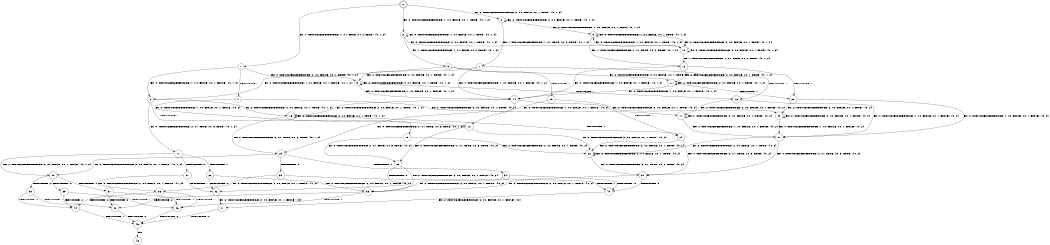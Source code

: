 digraph BCG {
size = "7, 10.5";
center = TRUE;
node [shape = circle];
0 [peripheries = 2];
0 -> 1 [label = "EX !1 !ATOMIC_EXCH_BRANCH (1, +1, TRUE, +0, 2, TRUE) !{0, 1, 2}"];
0 -> 2 [label = "EX !2 !ATOMIC_EXCH_BRANCH (2, +0, FALSE, +0, 1, TRUE) !{0, 1, 2}"];
0 -> 3 [label = "EX !0 !ATOMIC_EXCH_BRANCH (1, +0, FALSE, +0, 1, TRUE) !{0, 1, 2}"];
1 -> 4 [label = "TERMINATE !1"];
1 -> 5 [label = "EX !2 !ATOMIC_EXCH_BRANCH (2, +0, FALSE, +0, 1, TRUE) !{0, 1, 2}"];
1 -> 6 [label = "EX !0 !ATOMIC_EXCH_BRANCH (1, +0, FALSE, +0, 1, FALSE) !{0, 1, 2}"];
2 -> 7 [label = "EX !1 !ATOMIC_EXCH_BRANCH (1, +1, TRUE, +0, 2, TRUE) !{0, 1, 2}"];
2 -> 8 [label = "EX !0 !ATOMIC_EXCH_BRANCH (1, +0, FALSE, +0, 1, TRUE) !{0, 1, 2}"];
2 -> 2 [label = "EX !2 !ATOMIC_EXCH_BRANCH (2, +0, FALSE, +0, 1, TRUE) !{0, 1, 2}"];
3 -> 9 [label = "EX !1 !ATOMIC_EXCH_BRANCH (1, +1, TRUE, +0, 2, TRUE) !{0, 1, 2}"];
3 -> 10 [label = "EX !2 !ATOMIC_EXCH_BRANCH (2, +0, FALSE, +0, 1, TRUE) !{0, 1, 2}"];
3 -> 3 [label = "EX !0 !ATOMIC_EXCH_BRANCH (1, +0, FALSE, +0, 1, TRUE) !{0, 1, 2}"];
4 -> 11 [label = "EX !2 !ATOMIC_EXCH_BRANCH (2, +0, FALSE, +0, 1, TRUE) !{0, 2}"];
4 -> 12 [label = "EX !0 !ATOMIC_EXCH_BRANCH (1, +0, FALSE, +0, 1, FALSE) !{0, 2}"];
5 -> 13 [label = "TERMINATE !1"];
5 -> 14 [label = "EX !0 !ATOMIC_EXCH_BRANCH (1, +0, FALSE, +0, 1, FALSE) !{0, 1, 2}"];
5 -> 5 [label = "EX !2 !ATOMIC_EXCH_BRANCH (2, +0, FALSE, +0, 1, TRUE) !{0, 1, 2}"];
6 -> 15 [label = "TERMINATE !1"];
6 -> 16 [label = "EX !2 !ATOMIC_EXCH_BRANCH (2, +0, FALSE, +0, 1, TRUE) !{0, 1, 2}"];
6 -> 17 [label = "EX !0 !ATOMIC_EXCH_BRANCH (2, +1, TRUE, +0, 3, TRUE) !{0, 1, 2}"];
7 -> 13 [label = "TERMINATE !1"];
7 -> 14 [label = "EX !0 !ATOMIC_EXCH_BRANCH (1, +0, FALSE, +0, 1, FALSE) !{0, 1, 2}"];
7 -> 5 [label = "EX !2 !ATOMIC_EXCH_BRANCH (2, +0, FALSE, +0, 1, TRUE) !{0, 1, 2}"];
8 -> 18 [label = "EX !1 !ATOMIC_EXCH_BRANCH (1, +1, TRUE, +0, 2, TRUE) !{0, 1, 2}"];
8 -> 10 [label = "EX !2 !ATOMIC_EXCH_BRANCH (2, +0, FALSE, +0, 1, TRUE) !{0, 1, 2}"];
8 -> 8 [label = "EX !0 !ATOMIC_EXCH_BRANCH (1, +0, FALSE, +0, 1, TRUE) !{0, 1, 2}"];
9 -> 19 [label = "TERMINATE !1"];
9 -> 20 [label = "EX !2 !ATOMIC_EXCH_BRANCH (2, +0, FALSE, +0, 1, TRUE) !{0, 1, 2}"];
9 -> 6 [label = "EX !0 !ATOMIC_EXCH_BRANCH (1, +0, FALSE, +0, 1, FALSE) !{0, 1, 2}"];
10 -> 18 [label = "EX !1 !ATOMIC_EXCH_BRANCH (1, +1, TRUE, +0, 2, TRUE) !{0, 1, 2}"];
10 -> 10 [label = "EX !2 !ATOMIC_EXCH_BRANCH (2, +0, FALSE, +0, 1, TRUE) !{0, 1, 2}"];
10 -> 8 [label = "EX !0 !ATOMIC_EXCH_BRANCH (1, +0, FALSE, +0, 1, TRUE) !{0, 1, 2}"];
11 -> 21 [label = "EX !0 !ATOMIC_EXCH_BRANCH (1, +0, FALSE, +0, 1, FALSE) !{0, 2}"];
11 -> 11 [label = "EX !2 !ATOMIC_EXCH_BRANCH (2, +0, FALSE, +0, 1, TRUE) !{0, 2}"];
12 -> 22 [label = "EX !2 !ATOMIC_EXCH_BRANCH (2, +0, FALSE, +0, 1, TRUE) !{0, 2}"];
12 -> 23 [label = "EX !0 !ATOMIC_EXCH_BRANCH (2, +1, TRUE, +0, 3, TRUE) !{0, 2}"];
13 -> 21 [label = "EX !0 !ATOMIC_EXCH_BRANCH (1, +0, FALSE, +0, 1, FALSE) !{0, 2}"];
13 -> 11 [label = "EX !2 !ATOMIC_EXCH_BRANCH (2, +0, FALSE, +0, 1, TRUE) !{0, 2}"];
14 -> 24 [label = "TERMINATE !1"];
14 -> 16 [label = "EX !2 !ATOMIC_EXCH_BRANCH (2, +0, FALSE, +0, 1, TRUE) !{0, 1, 2}"];
14 -> 25 [label = "EX !0 !ATOMIC_EXCH_BRANCH (2, +1, TRUE, +0, 3, TRUE) !{0, 1, 2}"];
15 -> 22 [label = "EX !2 !ATOMIC_EXCH_BRANCH (2, +0, FALSE, +0, 1, TRUE) !{0, 2}"];
15 -> 23 [label = "EX !0 !ATOMIC_EXCH_BRANCH (2, +1, TRUE, +0, 3, TRUE) !{0, 2}"];
16 -> 24 [label = "TERMINATE !1"];
16 -> 16 [label = "EX !2 !ATOMIC_EXCH_BRANCH (2, +0, FALSE, +0, 1, TRUE) !{0, 1, 2}"];
16 -> 25 [label = "EX !0 !ATOMIC_EXCH_BRANCH (2, +1, TRUE, +0, 3, TRUE) !{0, 1, 2}"];
17 -> 26 [label = "TERMINATE !1"];
17 -> 27 [label = "TERMINATE !0"];
17 -> 28 [label = "EX !2 !ATOMIC_EXCH_BRANCH (2, +0, FALSE, +0, 1, FALSE) !{0, 1, 2}"];
18 -> 29 [label = "TERMINATE !1"];
18 -> 20 [label = "EX !2 !ATOMIC_EXCH_BRANCH (2, +0, FALSE, +0, 1, TRUE) !{0, 1, 2}"];
18 -> 14 [label = "EX !0 !ATOMIC_EXCH_BRANCH (1, +0, FALSE, +0, 1, FALSE) !{0, 1, 2}"];
19 -> 30 [label = "EX !2 !ATOMIC_EXCH_BRANCH (2, +0, FALSE, +0, 1, TRUE) !{0, 2}"];
19 -> 12 [label = "EX !0 !ATOMIC_EXCH_BRANCH (1, +0, FALSE, +0, 1, FALSE) !{0, 2}"];
20 -> 29 [label = "TERMINATE !1"];
20 -> 20 [label = "EX !2 !ATOMIC_EXCH_BRANCH (2, +0, FALSE, +0, 1, TRUE) !{0, 1, 2}"];
20 -> 14 [label = "EX !0 !ATOMIC_EXCH_BRANCH (1, +0, FALSE, +0, 1, FALSE) !{0, 1, 2}"];
21 -> 22 [label = "EX !2 !ATOMIC_EXCH_BRANCH (2, +0, FALSE, +0, 1, TRUE) !{0, 2}"];
21 -> 31 [label = "EX !0 !ATOMIC_EXCH_BRANCH (2, +1, TRUE, +0, 3, TRUE) !{0, 2}"];
22 -> 22 [label = "EX !2 !ATOMIC_EXCH_BRANCH (2, +0, FALSE, +0, 1, TRUE) !{0, 2}"];
22 -> 31 [label = "EX !0 !ATOMIC_EXCH_BRANCH (2, +1, TRUE, +0, 3, TRUE) !{0, 2}"];
23 -> 32 [label = "TERMINATE !0"];
23 -> 33 [label = "EX !2 !ATOMIC_EXCH_BRANCH (2, +0, FALSE, +0, 1, FALSE) !{0, 2}"];
24 -> 22 [label = "EX !2 !ATOMIC_EXCH_BRANCH (2, +0, FALSE, +0, 1, TRUE) !{0, 2}"];
24 -> 31 [label = "EX !0 !ATOMIC_EXCH_BRANCH (2, +1, TRUE, +0, 3, TRUE) !{0, 2}"];
25 -> 34 [label = "TERMINATE !1"];
25 -> 35 [label = "TERMINATE !0"];
25 -> 28 [label = "EX !2 !ATOMIC_EXCH_BRANCH (2, +0, FALSE, +0, 1, FALSE) !{0, 1, 2}"];
26 -> 32 [label = "TERMINATE !0"];
26 -> 33 [label = "EX !2 !ATOMIC_EXCH_BRANCH (2, +0, FALSE, +0, 1, FALSE) !{0, 2}"];
27 -> 32 [label = "TERMINATE !1"];
27 -> 36 [label = "EX !2 !ATOMIC_EXCH_BRANCH (2, +0, FALSE, +0, 1, FALSE) !{1, 2}"];
28 -> 37 [label = "TERMINATE !1"];
28 -> 38 [label = "TERMINATE !2"];
28 -> 39 [label = "TERMINATE !0"];
29 -> 30 [label = "EX !2 !ATOMIC_EXCH_BRANCH (2, +0, FALSE, +0, 1, TRUE) !{0, 2}"];
29 -> 21 [label = "EX !0 !ATOMIC_EXCH_BRANCH (1, +0, FALSE, +0, 1, FALSE) !{0, 2}"];
30 -> 30 [label = "EX !2 !ATOMIC_EXCH_BRANCH (2, +0, FALSE, +0, 1, TRUE) !{0, 2}"];
30 -> 21 [label = "EX !0 !ATOMIC_EXCH_BRANCH (1, +0, FALSE, +0, 1, FALSE) !{0, 2}"];
31 -> 40 [label = "TERMINATE !0"];
31 -> 33 [label = "EX !2 !ATOMIC_EXCH_BRANCH (2, +0, FALSE, +0, 1, FALSE) !{0, 2}"];
32 -> 41 [label = "EX !2 !ATOMIC_EXCH_BRANCH (2, +0, FALSE, +0, 1, FALSE) !{2}"];
33 -> 42 [label = "TERMINATE !2"];
33 -> 43 [label = "TERMINATE !0"];
34 -> 40 [label = "TERMINATE !0"];
34 -> 33 [label = "EX !2 !ATOMIC_EXCH_BRANCH (2, +0, FALSE, +0, 1, FALSE) !{0, 2}"];
35 -> 40 [label = "TERMINATE !1"];
35 -> 36 [label = "EX !2 !ATOMIC_EXCH_BRANCH (2, +0, FALSE, +0, 1, FALSE) !{1, 2}"];
36 -> 43 [label = "TERMINATE !1"];
36 -> 44 [label = "TERMINATE !2"];
37 -> 42 [label = "TERMINATE !2"];
37 -> 43 [label = "TERMINATE !0"];
38 -> 42 [label = "TERMINATE !1"];
38 -> 44 [label = "TERMINATE !0"];
39 -> 43 [label = "TERMINATE !1"];
39 -> 44 [label = "TERMINATE !2"];
40 -> 41 [label = "EX !2 !ATOMIC_EXCH_BRANCH (2, +0, FALSE, +0, 1, FALSE) !{2}"];
41 -> 45 [label = "TERMINATE !2"];
42 -> 45 [label = "TERMINATE !0"];
43 -> 45 [label = "TERMINATE !2"];
44 -> 45 [label = "TERMINATE !1"];
45 -> 46 [label = "exit"];
}
